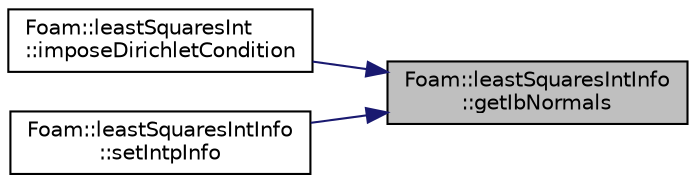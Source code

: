 digraph "Foam::leastSquaresIntInfo::getIbNormals"
{
 // LATEX_PDF_SIZE
  edge [fontname="Helvetica",fontsize="10",labelfontname="Helvetica",labelfontsize="10"];
  node [fontname="Helvetica",fontsize="10",shape=record];
  rankdir="RL";
  Node1 [label="Foam::leastSquaresIntInfo\l::getIbNormals",height=0.2,width=0.4,color="black", fillcolor="grey75", style="filled", fontcolor="black",tooltip=" "];
  Node1 -> Node2 [dir="back",color="midnightblue",fontsize="10",style="solid"];
  Node2 [label="Foam::leastSquaresInt\l::imposeDirichletCondition",height=0.2,width=0.4,color="black", fillcolor="white", style="filled",URL="$classFoam_1_1leastSquaresInt.html#a35d025f1895464d452dc4982fac4971f",tooltip=" "];
  Node1 -> Node3 [dir="back",color="midnightblue",fontsize="10",style="solid"];
  Node3 [label="Foam::leastSquaresIntInfo\l::setIntpInfo",height=0.2,width=0.4,color="black", fillcolor="white", style="filled",URL="$classFoam_1_1leastSquaresIntInfo.html#a6dfafd16d2faf85aac335a80f376d914",tooltip=" "];
}
